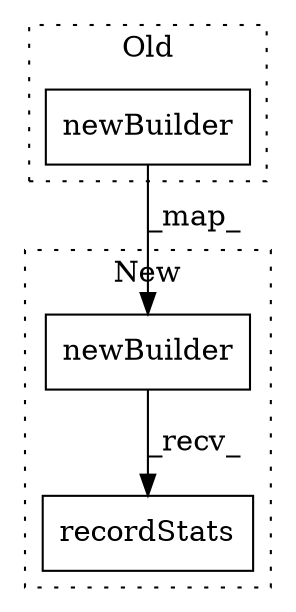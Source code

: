 digraph G {
subgraph cluster0 {
1 [label="newBuilder" a="32" s="9740" l="12" shape="box"];
label = "Old";
style="dotted";
}
subgraph cluster1 {
2 [label="newBuilder" a="32" s="9800" l="12" shape="box"];
3 [label="recordStats" a="32" s="9822" l="13" shape="box"];
label = "New";
style="dotted";
}
1 -> 2 [label="_map_"];
2 -> 3 [label="_recv_"];
}